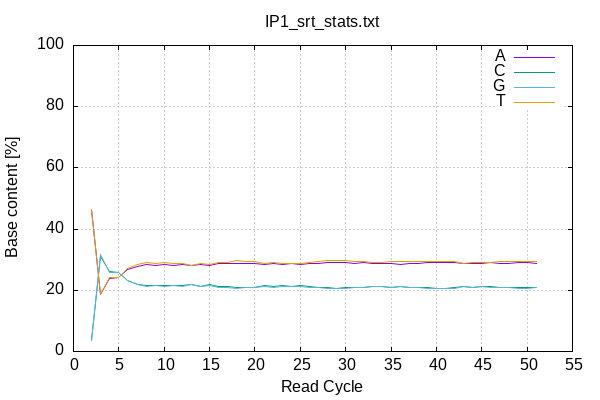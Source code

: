 
            set terminal png size 600,400 truecolor
            set output "IP1_srt_stats/acgt-cycles.png"
            set grid xtics ytics y2tics back lc rgb "#cccccc"
            set style line 1 linecolor rgb "green"
            set style line 2 linecolor rgb "red"
            set style line 3 linecolor rgb "black"
            set style line 4 linecolor rgb "blue"
            set style increment user
            set ylabel "Base content [%]"
            set xlabel "Read Cycle"
            set yrange [0:100]
            set title "IP1_srt_stats.txt" noenhanced
            plot '-' w l ti 'A', '-' w l ti 'C', '-' w l ti 'G', '-' w l ti 'T'
        2	46.32
3	18.63
4	23.88
5	24.22
6	26.78
7	27.80
8	28.39
9	28.13
10	28.33
11	28.26
12	28.28
13	28.05
14	28.55
15	28.16
16	28.80
17	28.60
18	28.91
19	28.74
20	28.75
21	28.35
22	28.60
23	28.40
24	28.60
25	28.49
26	28.76
27	28.78
28	28.94
29	29.03
30	29.03
31	28.89
32	28.94
33	28.71
34	28.64
35	28.66
36	28.55
37	28.77
38	28.86
39	29.02
40	29.23
41	29.13
42	29.06
43	28.75
44	28.88
45	28.69
46	28.97
47	28.91
48	28.85
49	29.00
50	29.02
51	28.91
end
2	3.63
3	31.17
4	26.14
5	25.78
6	23.13
7	22.03
8	21.44
9	21.71
10	21.41
11	21.48
12	21.49
13	21.94
14	21.30
15	21.81
16	21.11
17	21.18
18	20.82
19	20.89
20	20.96
21	21.52
22	21.27
23	21.49
24	21.40
25	21.48
26	21.23
27	21.00
28	20.83
29	20.75
30	20.78
31	20.98
32	20.99
33	21.28
34	21.22
35	21.05
36	21.10
37	20.98
38	21.05
39	20.88
40	20.75
41	20.73
42	20.85
43	21.23
44	21.03
45	21.14
46	21.08
47	20.96
48	20.95
49	20.89
50	20.84
51	20.83
end
2	3.54
3	31.58
4	25.92
5	25.72
6	23.07
7	21.90
8	21.21
9	21.55
10	21.23
11	21.42
12	21.32
13	21.78
14	21.37
15	21.68
16	20.94
17	20.98
18	20.69
19	20.80
20	20.89
21	21.26
22	21.07
23	21.39
24	21.21
25	21.22
26	20.97
27	20.95
28	20.58
29	20.62
30	20.61
31	20.84
32	20.76
33	21.08
34	21.13
35	20.94
36	21.10
37	20.90
38	20.76
39	20.58
40	20.48
41	20.67
42	20.74
43	21.10
44	21.07
45	21.12
46	21.01
47	20.85
48	20.86
49	20.67
50	20.63
51	20.88
end
2	46.51
3	18.62
4	24.06
5	24.28
6	27.03
7	28.27
8	28.97
9	28.61
10	29.02
11	28.84
12	28.91
13	28.23
14	28.79
15	28.35
16	29.15
17	29.23
18	29.58
19	29.57
20	29.40
21	28.88
22	29.06
23	28.72
24	28.78
25	28.80
26	29.03
27	29.26
28	29.65
29	29.60
30	29.58
31	29.30
32	29.31
33	28.93
34	29.01
35	29.34
36	29.25
37	29.34
38	29.33
39	29.51
40	29.54
41	29.48
42	29.35
43	28.92
44	29.02
45	29.05
46	28.94
47	29.28
48	29.34
49	29.44
50	29.52
51	29.38
end
